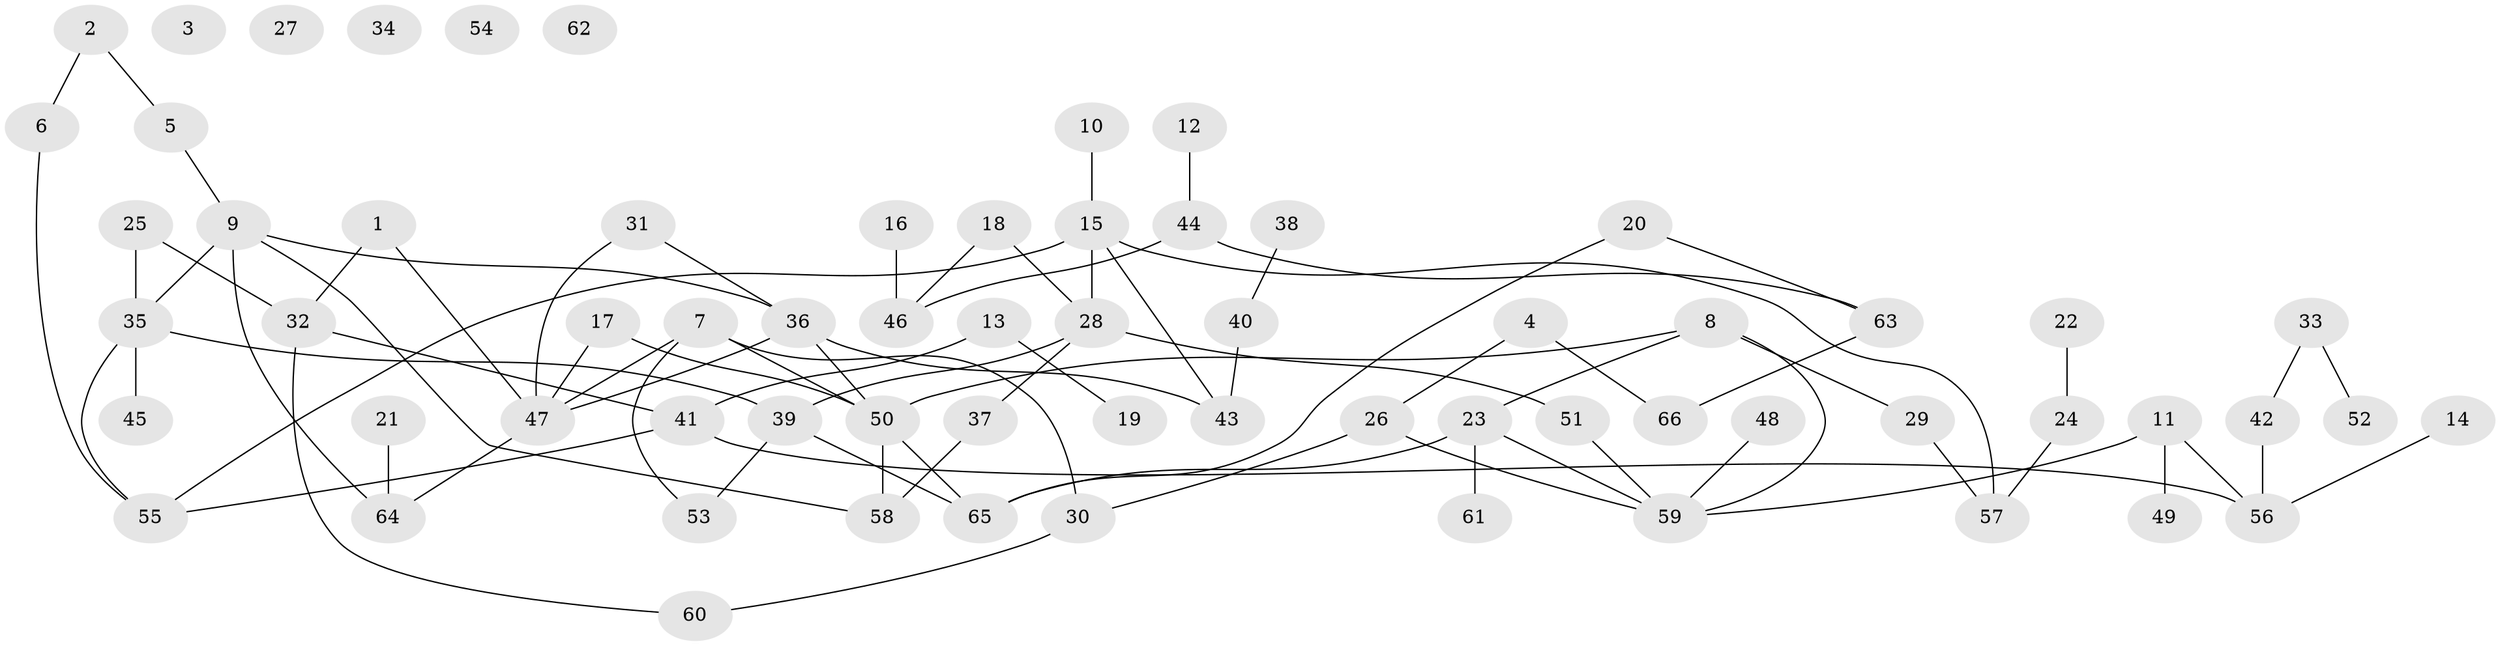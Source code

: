 // coarse degree distribution, {2: 0.23809523809523808, 0: 0.11904761904761904, 4: 0.16666666666666666, 5: 0.07142857142857142, 1: 0.21428571428571427, 6: 0.09523809523809523, 3: 0.07142857142857142, 7: 0.023809523809523808}
// Generated by graph-tools (version 1.1) at 2025/41/03/06/25 10:41:20]
// undirected, 66 vertices, 82 edges
graph export_dot {
graph [start="1"]
  node [color=gray90,style=filled];
  1;
  2;
  3;
  4;
  5;
  6;
  7;
  8;
  9;
  10;
  11;
  12;
  13;
  14;
  15;
  16;
  17;
  18;
  19;
  20;
  21;
  22;
  23;
  24;
  25;
  26;
  27;
  28;
  29;
  30;
  31;
  32;
  33;
  34;
  35;
  36;
  37;
  38;
  39;
  40;
  41;
  42;
  43;
  44;
  45;
  46;
  47;
  48;
  49;
  50;
  51;
  52;
  53;
  54;
  55;
  56;
  57;
  58;
  59;
  60;
  61;
  62;
  63;
  64;
  65;
  66;
  1 -- 32;
  1 -- 47;
  2 -- 5;
  2 -- 6;
  4 -- 26;
  4 -- 66;
  5 -- 9;
  6 -- 55;
  7 -- 30;
  7 -- 47;
  7 -- 50;
  7 -- 53;
  8 -- 23;
  8 -- 29;
  8 -- 50;
  8 -- 59;
  9 -- 35;
  9 -- 36;
  9 -- 58;
  9 -- 64;
  10 -- 15;
  11 -- 49;
  11 -- 56;
  11 -- 59;
  12 -- 44;
  13 -- 19;
  13 -- 41;
  14 -- 56;
  15 -- 28;
  15 -- 43;
  15 -- 55;
  15 -- 57;
  16 -- 46;
  17 -- 47;
  17 -- 50;
  18 -- 28;
  18 -- 46;
  20 -- 63;
  20 -- 65;
  21 -- 64;
  22 -- 24;
  23 -- 59;
  23 -- 61;
  23 -- 65;
  24 -- 57;
  25 -- 32;
  25 -- 35;
  26 -- 30;
  26 -- 59;
  28 -- 37;
  28 -- 39;
  28 -- 51;
  29 -- 57;
  30 -- 60;
  31 -- 36;
  31 -- 47;
  32 -- 41;
  32 -- 60;
  33 -- 42;
  33 -- 52;
  35 -- 39;
  35 -- 45;
  35 -- 55;
  36 -- 43;
  36 -- 47;
  36 -- 50;
  37 -- 58;
  38 -- 40;
  39 -- 53;
  39 -- 65;
  40 -- 43;
  41 -- 55;
  41 -- 56;
  42 -- 56;
  44 -- 46;
  44 -- 63;
  47 -- 64;
  48 -- 59;
  50 -- 58;
  50 -- 65;
  51 -- 59;
  63 -- 66;
}
